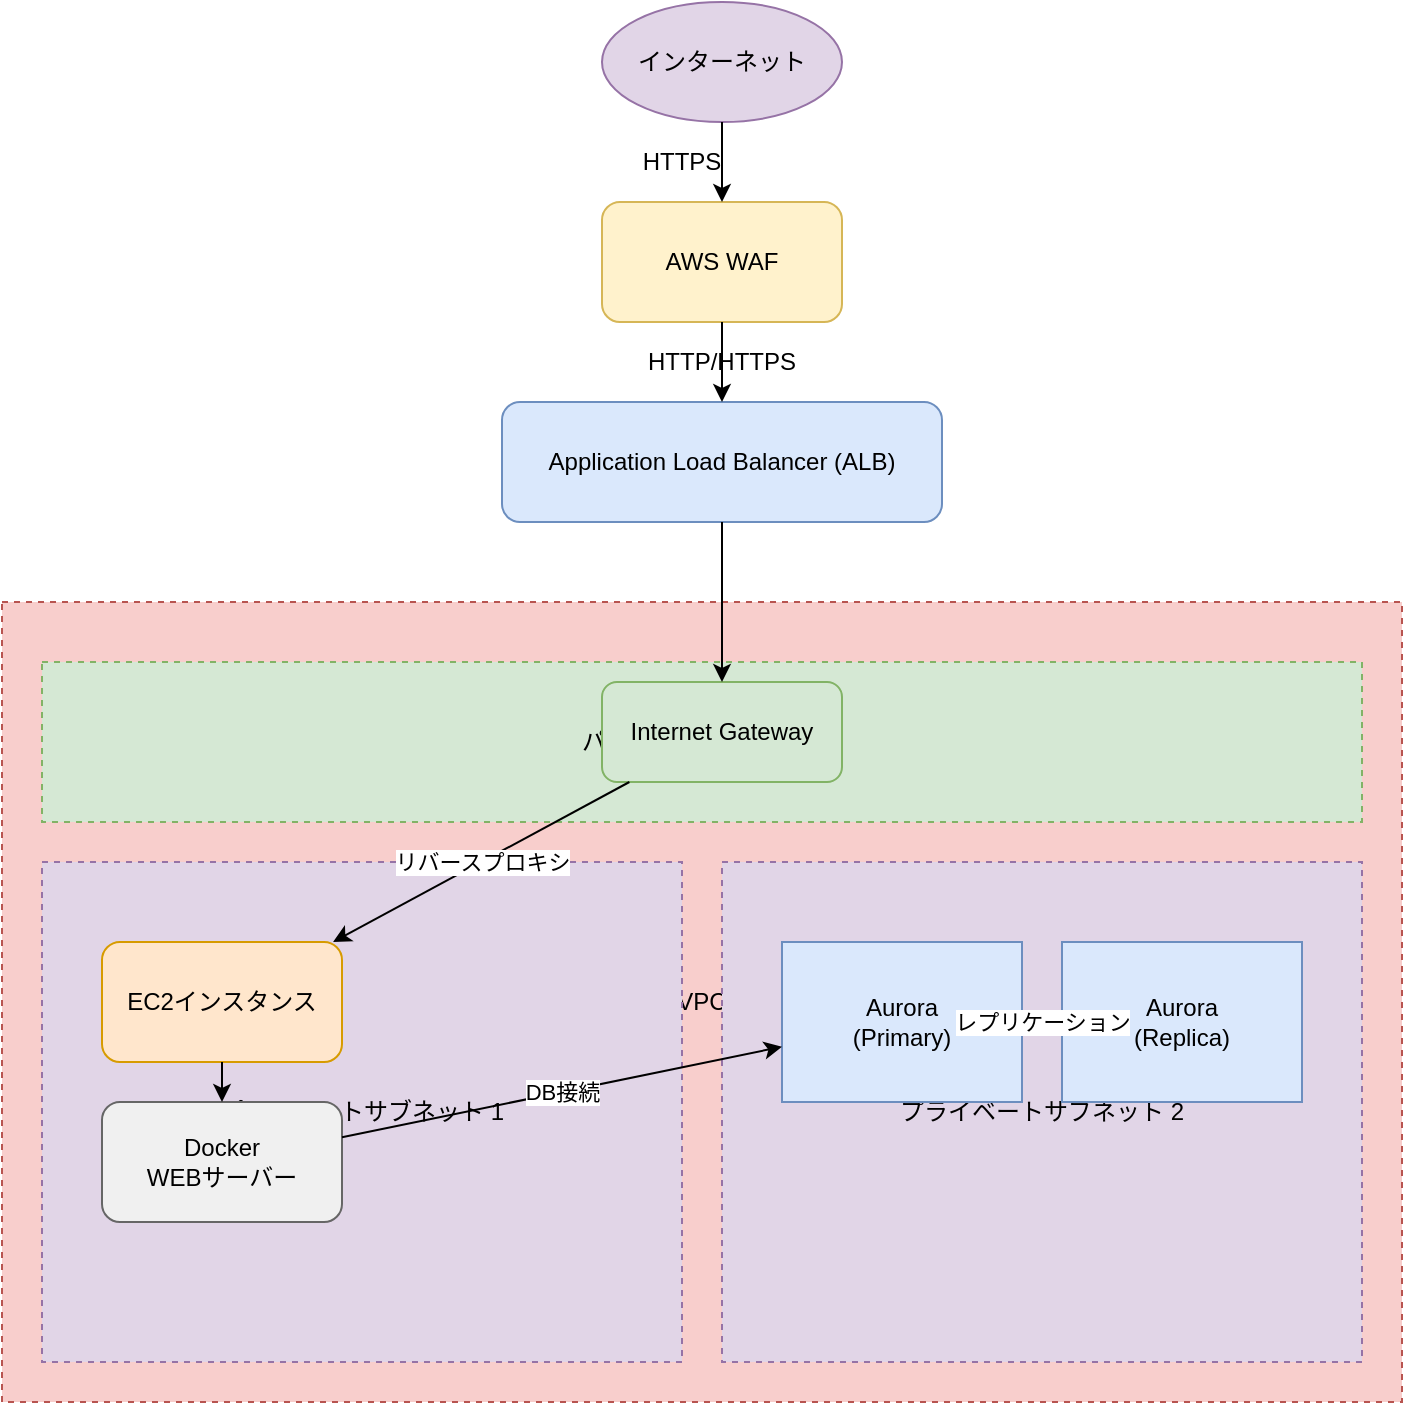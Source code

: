 <mxfile version="22.1.0">
  <diagram name="AWS構成図" id="aws-architecture">
    <mxGraphModel dx="1422" dy="794" grid="1" gridSize="10" guides="1" tooltips="1" connect="1" arrows="1" fold="1" page="1" pageScale="1" pageWidth="1200" pageHeight="800">
      <root>
        <mxCell id="0"/>
        <mxCell id="1" parent="0"/>
        
        <!-- Internet -->
        <mxCell id="internet" value="インターネット" style="ellipse;whiteSpace=wrap;html=1;fillColor=#e1d5e7;strokeColor=#9673a6;" vertex="1" parent="1">
          <mxGeometry x="500" y="50" width="120" height="60" as="geometry"/>
        </mxCell>
        
        <!-- WAF -->
        <mxCell id="waf" value="AWS WAF" style="rounded=1;whiteSpace=wrap;html=1;fillColor=#fff2cc;strokeColor=#d6b656;" vertex="1" parent="1">
          <mxGeometry x="500" y="150" width="120" height="60" as="geometry"/>
        </mxCell>
        
        <!-- ALB -->
        <mxCell id="alb" value="Application Load Balancer (ALB)" style="rounded=1;whiteSpace=wrap;html=1;fillColor=#dae8fc;strokeColor=#6c8ebf;" vertex="1" parent="1">
          <mxGeometry x="450" y="250" width="220" height="60" as="geometry"/>
        </mxCell>
        
        <!-- VPC -->
        <mxCell id="vpc" value="VPC" style="rounded=0;whiteSpace=wrap;html=1;fillColor=#f8cecc;strokeColor=#b85450;dashed=1;" vertex="1" parent="1">
          <mxGeometry x="200" y="350" width="700" height="400" as="geometry"/>
        </mxCell>
        
        <!-- Public Subnet -->
        <mxCell id="public-subnet" value="パブリックサブネット" style="rounded=0;whiteSpace=wrap;html=1;fillColor=#d5e8d4;strokeColor=#82b366;dashed=1;" vertex="1" parent="1">
          <mxGeometry x="220" y="380" width="660" height="80" as="geometry"/>
        </mxCell>
        
        <!-- Private Subnet 1 -->
        <mxCell id="private-subnet1" value="プライベートサブネット 1" style="rounded=0;whiteSpace=wrap;html=1;fillColor=#e1d5e7;strokeColor=#9673a6;dashed=1;" vertex="1" parent="1">
          <mxGeometry x="220" y="480" width="320" height="250" as="geometry"/>
        </mxCell>
        
        <!-- Private Subnet 2 -->
        <mxCell id="private-subnet2" value="プライベートサブネット 2" style="rounded=0;whiteSpace=wrap;html=1;fillColor=#e1d5e7;strokeColor=#9673a6;dashed=1;" vertex="1" parent="1">
          <mxGeometry x="560" y="480" width="320" height="250" as="geometry"/>
        </mxCell>
        
        <!-- EC2 Instance -->
        <mxCell id="ec2" value="EC2インスタンス" style="rounded=1;whiteSpace=wrap;html=1;fillColor=#ffe6cc;strokeColor=#d79b00;" vertex="1" parent="1">
          <mxGeometry x="250" y="520" width="120" height="60" as="geometry"/>
        </mxCell>
        
        <!-- Docker Container -->
        <mxCell id="docker" value="Docker&#xa;WEBサーバー" style="rounded=1;whiteSpace=wrap;html=1;fillColor=#f0f0f0;strokeColor=#666666;" vertex="1" parent="1">
          <mxGeometry x="250" y="600" width="120" height="60" as="geometry"/>
        </mxCell>
        
        <!-- Aurora Primary -->
        <mxCell id="aurora-primary" value="Aurora&#xa;(Primary)" style="cylinder3;whiteSpace=wrap;html=1;boundedLbl=1;backgroundOutline=1;size=15;fillColor=#dae8fc;strokeColor=#6c8ebf;" vertex="1" parent="1">
          <mxGeometry x="590" y="520" width="120" height="80" as="geometry"/>
        </mxCell>
        
        <!-- Aurora Replica -->
        <mxCell id="aurora-replica" value="Aurora&#xa;(Replica)" style="cylinder3;whiteSpace=wrap;html=1;boundedLbl=1;backgroundOutline=1;size=15;fillColor=#dae8fc;strokeColor=#6c8ebf;" vertex="1" parent="1">
          <mxGeometry x="730" y="520" width="120" height="80" as="geometry"/>
        </mxCell>
        
        <!-- Internet Gateway -->
        <mxCell id="igw" value="Internet Gateway" style="rounded=1;whiteSpace=wrap;html=1;fillColor=#d5e8d4;strokeColor=#82b366;" vertex="1" parent="1">
          <mxGeometry x="500" y="390" width="120" height="50" as="geometry"/>
        </mxCell>
        
        <!-- Connections -->
        <mxCell id="conn1" value="" style="endArrow=classic;html=1;rounded=0;" edge="1" parent="1" source="internet" target="waf">
          <mxGeometry width="50" height="50" relative="1" as="geometry">
            <mxPoint x="400" y="300" as="sourcePoint"/>
            <mxPoint x="450" y="250" as="targetPoint"/>
          </mxGeometry>
        </mxCell>
        
        <mxCell id="conn2" value="" style="endArrow=classic;html=1;rounded=0;" edge="1" parent="1" source="waf" target="alb">
          <mxGeometry width="50" height="50" relative="1" as="geometry">
            <mxPoint x="400" y="300" as="sourcePoint"/>
            <mxPoint x="450" y="250" as="targetPoint"/>
          </mxGeometry>
        </mxCell>
        
        <mxCell id="conn3" value="" style="endArrow=classic;html=1;rounded=0;" edge="1" parent="1" source="alb" target="igw">
          <mxGeometry width="50" height="50" relative="1" as="geometry">
            <mxPoint x="400" y="350" as="sourcePoint"/>
            <mxPoint x="450" y="300" as="targetPoint"/>
          </mxGeometry>
        </mxCell>
        
        <mxCell id="conn4" value="リバースプロキシ" style="endArrow=classic;html=1;rounded=0;" edge="1" parent="1" source="igw" target="ec2">
          <mxGeometry width="50" height="50" relative="1" as="geometry">
            <mxPoint x="400" y="400" as="sourcePoint"/>
            <mxPoint x="450" y="350" as="targetPoint"/>
          </mxGeometry>
        </mxCell>
        
        <mxCell id="conn5" value="" style="endArrow=classic;html=1;rounded=0;" edge="1" parent="1" source="ec2" target="docker">
          <mxGeometry width="50" height="50" relative="1" as="geometry">
            <mxPoint x="400" y="450" as="sourcePoint"/>
            <mxPoint x="450" y="400" as="targetPoint"/>
          </mxGeometry>
        </mxCell>
        
        <mxCell id="conn6" value="DB接続" style="endArrow=classic;html=1;rounded=0;" edge="1" parent="1" source="docker" target="aurora-primary">
          <mxGeometry width="50" height="50" relative="1" as="geometry">
            <mxPoint x="400" y="500" as="sourcePoint"/>
            <mxPoint x="450" y="450" as="targetPoint"/>
          </mxGeometry>
        </mxCell>
        
        <mxCell id="conn7" value="レプリケーション" style="endArrow=classic;html=1;rounded=0;dashed=1;" edge="1" parent="1" source="aurora-primary" target="aurora-replica">
          <mxGeometry width="50" height="50" relative="1" as="geometry">
            <mxPoint x="400" y="550" as="sourcePoint"/>
            <mxPoint x="450" y="500" as="targetPoint"/>
          </mxGeometry>
        </mxCell>
        
        <!-- Labels -->
        <mxCell id="label1" value="HTTPS" style="text;html=1;strokeColor=none;fillColor=none;align=center;verticalAlign=middle;whiteSpace=wrap;rounded=0;" vertex="1" parent="1">
          <mxGeometry x="520" y="120" width="40" height="20" as="geometry"/>
        </mxCell>
        
        <mxCell id="label2" value="HTTP/HTTPS" style="text;html=1;strokeColor=none;fillColor=none;align=center;verticalAlign=middle;whiteSpace=wrap;rounded=0;" vertex="1" parent="1">
          <mxGeometry x="520" y="220" width="80" height="20" as="geometry"/>
        </mxCell>
        
      </root>
    </mxGraphModel>
  </diagram>
</mxfile>